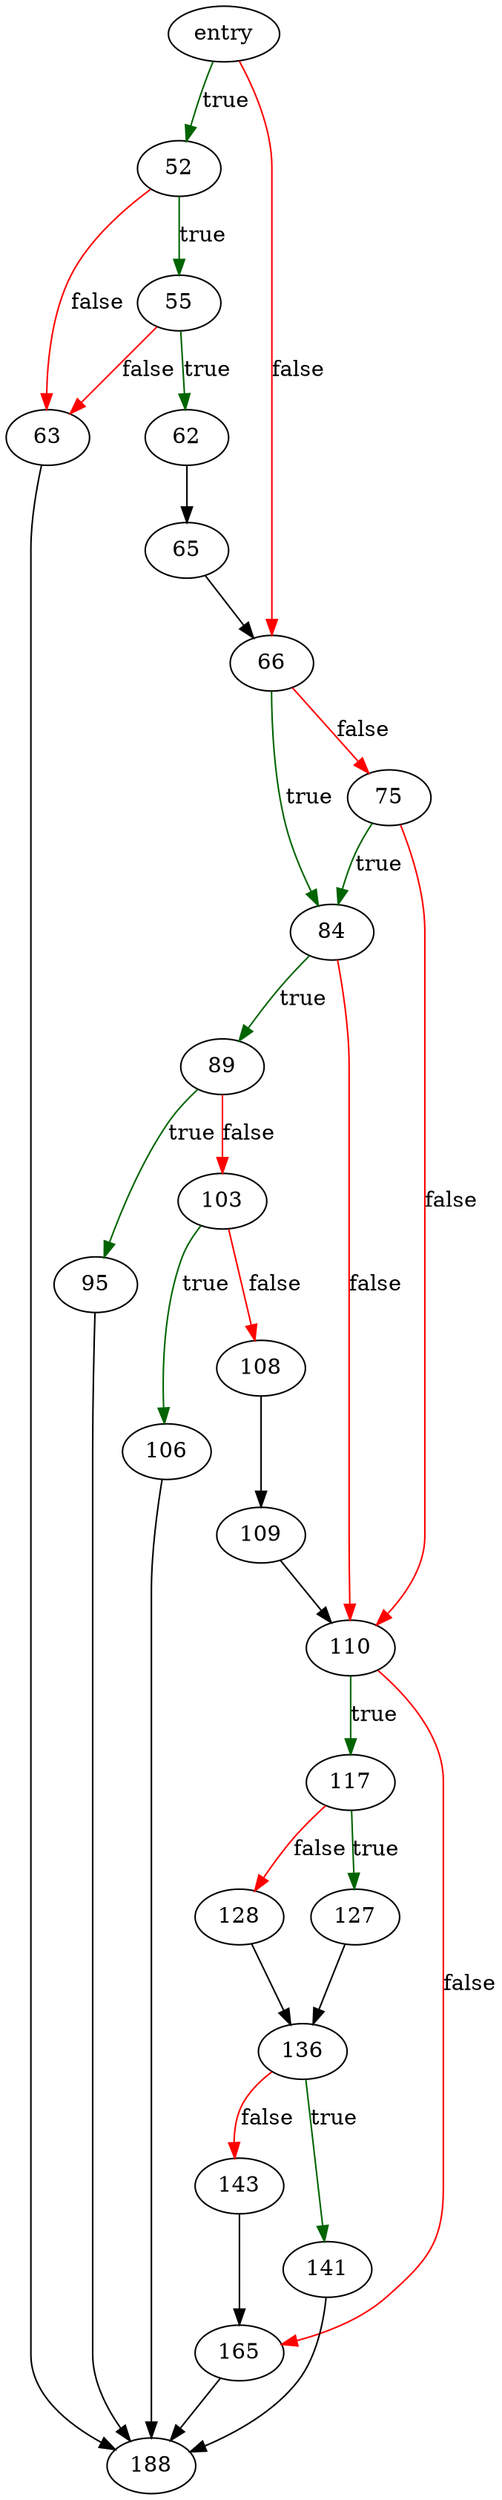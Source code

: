 digraph "allocateSpace" {
	// Node definitions.
	3 [label=entry];
	52;
	55;
	62;
	63;
	65;
	66;
	75;
	84;
	89;
	95;
	103;
	106;
	108;
	109;
	110;
	117;
	127;
	128;
	136;
	141;
	143;
	165;
	188;

	// Edge definitions.
	3 -> 52 [
		color=darkgreen
		label=true
	];
	3 -> 66 [
		color=red
		label=false
	];
	52 -> 55 [
		color=darkgreen
		label=true
	];
	52 -> 63 [
		color=red
		label=false
	];
	55 -> 62 [
		color=darkgreen
		label=true
	];
	55 -> 63 [
		color=red
		label=false
	];
	62 -> 65;
	63 -> 188;
	65 -> 66;
	66 -> 75 [
		color=red
		label=false
	];
	66 -> 84 [
		color=darkgreen
		label=true
	];
	75 -> 84 [
		color=darkgreen
		label=true
	];
	75 -> 110 [
		color=red
		label=false
	];
	84 -> 89 [
		color=darkgreen
		label=true
	];
	84 -> 110 [
		color=red
		label=false
	];
	89 -> 95 [
		color=darkgreen
		label=true
	];
	89 -> 103 [
		color=red
		label=false
	];
	95 -> 188;
	103 -> 106 [
		color=darkgreen
		label=true
	];
	103 -> 108 [
		color=red
		label=false
	];
	106 -> 188;
	108 -> 109;
	109 -> 110;
	110 -> 117 [
		color=darkgreen
		label=true
	];
	110 -> 165 [
		color=red
		label=false
	];
	117 -> 127 [
		color=darkgreen
		label=true
	];
	117 -> 128 [
		color=red
		label=false
	];
	127 -> 136;
	128 -> 136;
	136 -> 141 [
		color=darkgreen
		label=true
	];
	136 -> 143 [
		color=red
		label=false
	];
	141 -> 188;
	143 -> 165;
	165 -> 188;
}